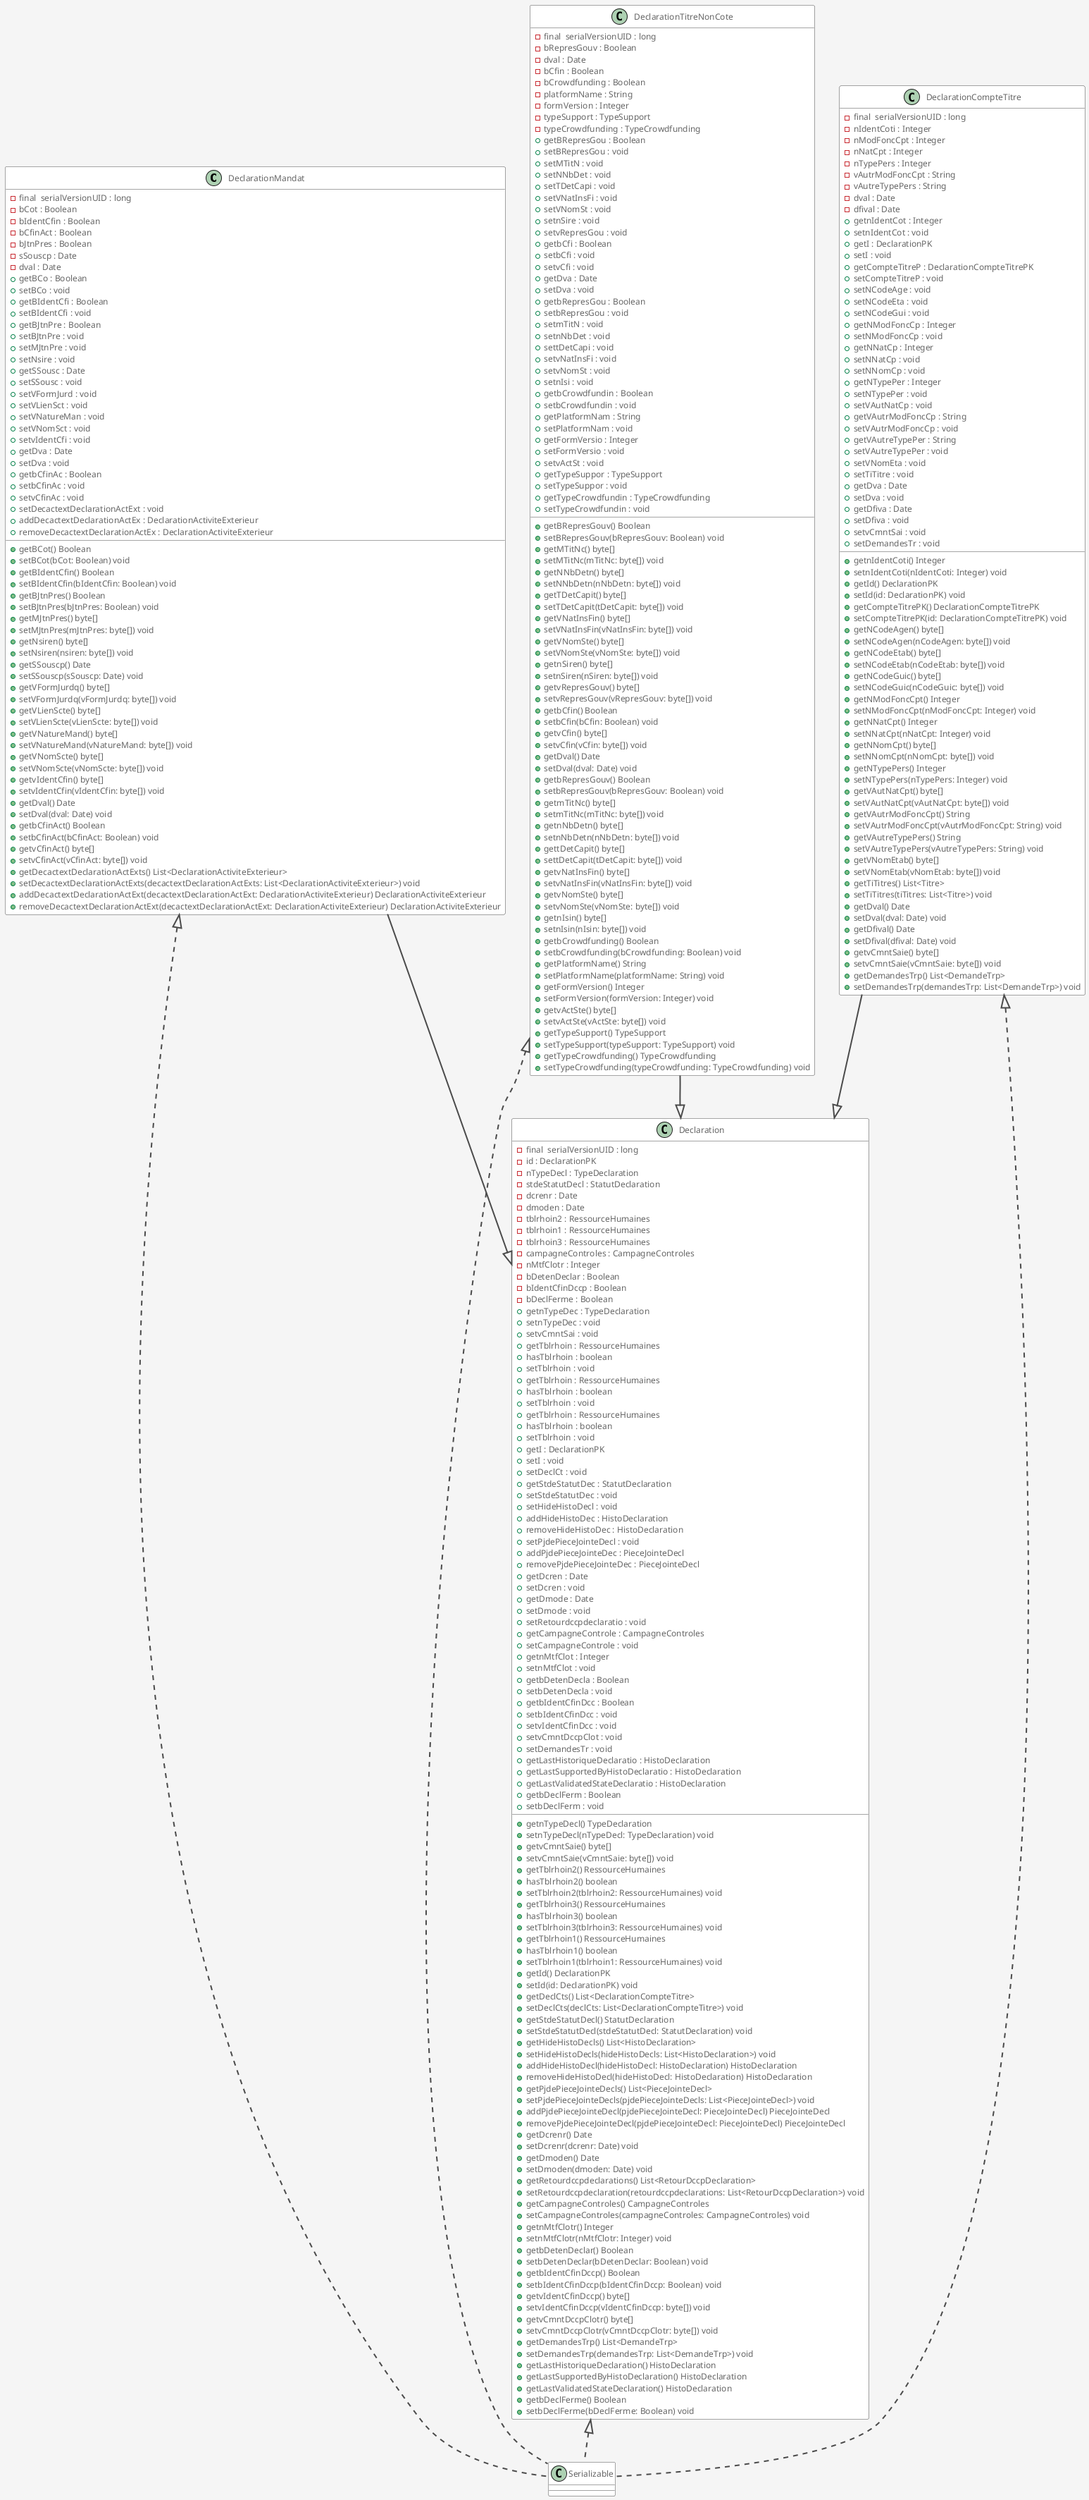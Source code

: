 @startuml
skinparam backgroundColor #F5F5F5
skinparam shadowing false

skinparam class {
  BackgroundColor #FFFFFF
  BorderColor #4A4A4A
  FontName Helvetica
  FontSize 14
  FontColor #333333
  AttributeFontColor #666666
  AttributeFontSize 12
  StereotypeFontSize 12
  StereotypeFontColor #999999
  RoundCorner 15
}

skinparam package {
  BackgroundColor #DDDDDD
  BorderColor #4A4A4A
  FontName Helvetica
  FontSize 14
  FontColor #333333
  RoundCorner 15
}

skinparam Arrow {
  Color #4A4A4A
  Thickness 2
  FontName Helvetica
  FontSize 12
  FontColor #333333
}


class DeclarationMandat {
  - final  serialVersionUID : long
  - bCot : Boolean
  - bIdentCfin : Boolean
  - bCfinAct : Boolean
  - bJtnPres : Boolean
  - sSouscp : Date
  - dval : Date
  + getBCot() Boolean
  + getBCo : Boolean
  + setBCot(bCot: Boolean) void
  + setBCo : void
  + getBIdentCfin() Boolean
  + getBIdentCfi : Boolean
  + setBIdentCfin(bIdentCfin: Boolean) void
  + setBIdentCfi : void
  + getBJtnPres() Boolean
  + getBJtnPre : Boolean
  + setBJtnPres(bJtnPres: Boolean) void
  + setBJtnPre : void
  + getMJtnPres() byte[]
  + setMJtnPres(mJtnPres: byte[]) void
  + setMJtnPre : void
  + getNsiren() byte[]
  + setNsiren(nsiren: byte[]) void
  + setNsire : void
  + getSSouscp() Date
  + getSSousc : Date
  + setSSouscp(sSouscp: Date) void
  + setSSousc : void
  + getVFormJurdq() byte[]
  + setVFormJurdq(vFormJurdq: byte[]) void
  + setVFormJurd : void
  + getVLienScte() byte[]
  + setVLienScte(vLienScte: byte[]) void
  + setVLienSct : void
  + getVNatureMand() byte[]
  + setVNatureMand(vNatureMand: byte[]) void
  + setVNatureMan : void
  + getVNomScte() byte[]
  + setVNomScte(vNomScte: byte[]) void
  + setVNomSct : void
  + getvIdentCfin() byte[]
  + setvIdentCfin(vIdentCfin: byte[]) void
  + setvIdentCfi : void
  + getDval() Date
  + getDva : Date
  + setDval(dval: Date) void
  + setDva : void
  + getbCfinAct() Boolean
  + getbCfinAc : Boolean
  + setbCfinAct(bCfinAct: Boolean) void
  + setbCfinAc : void
  + getvCfinAct() byte[]
  + setvCfinAct(vCfinAct: byte[]) void
  + setvCfinAc : void
  + getDecactextDeclarationActExts() List<DeclarationActiviteExterieur>
  + setDecactextDeclarationActExts(decactextDeclarationActExts: List<DeclarationActiviteExterieur>) void
  + setDecactextDeclarationActExt : void
  + addDecactextDeclarationActExt(decactextDeclarationActExt: DeclarationActiviteExterieur) DeclarationActiviteExterieur
  + addDecactextDeclarationActEx : DeclarationActiviteExterieur
  + removeDecactextDeclarationActExt(decactextDeclarationActExt: DeclarationActiviteExterieur) DeclarationActiviteExterieur
  + removeDecactextDeclarationActEx : DeclarationActiviteExterieur
}


class DeclarationTitreNonCote {
  - final  serialVersionUID : long
  - bRepresGouv : Boolean
  - dval : Date
  - bCfin : Boolean
  - bCrowdfunding : Boolean
  - platformName : String
  - formVersion : Integer
  - typeSupport : TypeSupport
  - typeCrowdfunding : TypeCrowdfunding
  + getBRepresGouv() Boolean
  + getBRepresGou : Boolean
  + setBRepresGouv(bRepresGouv: Boolean) void
  + setBRepresGou : void
  + getMTitNc() byte[]
  + setMTitNc(mTitNc: byte[]) void
  + setMTitN : void
  + getNNbDetn() byte[]
  + setNNbDetn(nNbDetn: byte[]) void
  + setNNbDet : void
  + getTDetCapit() byte[]
  + setTDetCapit(tDetCapit: byte[]) void
  + setTDetCapi : void
  + getVNatInsFin() byte[]
  + setVNatInsFin(vNatInsFin: byte[]) void
  + setVNatInsFi : void
  + getVNomSte() byte[]
  + setVNomSte(vNomSte: byte[]) void
  + setVNomSt : void
  + getnSiren() byte[]
  + setnSiren(nSiren: byte[]) void
  + setnSire : void
  + getvRepresGouv() byte[]
  + setvRepresGouv(vRepresGouv: byte[]) void
  + setvRepresGou : void
  + getbCfin() Boolean
  + getbCfi : Boolean
  + setbCfin(bCfin: Boolean) void
  + setbCfi : void
  + getvCfin() byte[]
  + setvCfin(vCfin: byte[]) void
  + setvCfi : void
  + getDval() Date
  + getDva : Date
  + setDval(dval: Date) void
  + setDva : void
  + getbRepresGouv() Boolean
  + getbRepresGou : Boolean
  + setbRepresGouv(bRepresGouv: Boolean) void
  + setbRepresGou : void
  + getmTitNc() byte[]
  + setmTitNc(mTitNc: byte[]) void
  + setmTitN : void
  + getnNbDetn() byte[]
  + setnNbDetn(nNbDetn: byte[]) void
  + setnNbDet : void
  + gettDetCapit() byte[]
  + settDetCapit(tDetCapit: byte[]) void
  + settDetCapi : void
  + getvNatInsFin() byte[]
  + setvNatInsFin(vNatInsFin: byte[]) void
  + setvNatInsFi : void
  + getvNomSte() byte[]
  + setvNomSte(vNomSte: byte[]) void
  + setvNomSt : void
  + getnIsin() byte[]
  + setnIsin(nIsin: byte[]) void
  + setnIsi : void
  + getbCrowdfunding() Boolean
  + getbCrowdfundin : Boolean
  + setbCrowdfunding(bCrowdfunding: Boolean) void
  + setbCrowdfundin : void
  + getPlatformName() String
  + getPlatformNam : String
  + setPlatformName(platformName: String) void
  + setPlatformNam : void
  + getFormVersion() Integer
  + getFormVersio : Integer
  + setFormVersion(formVersion: Integer) void
  + setFormVersio : void
  + getvActSte() byte[]
  + setvActSte(vActSte: byte[]) void
  + setvActSt : void
  + getTypeSupport() TypeSupport
  + getTypeSuppor : TypeSupport
  + setTypeSupport(typeSupport: TypeSupport) void
  + setTypeSuppor : void
  + getTypeCrowdfunding() TypeCrowdfunding
  + getTypeCrowdfundin : TypeCrowdfunding
  + setTypeCrowdfunding(typeCrowdfunding: TypeCrowdfunding) void
  + setTypeCrowdfundin : void
}


class DeclarationCompteTitre {
  - final  serialVersionUID : long
  - nIdentCoti : Integer
  - nModFoncCpt : Integer
  - nNatCpt : Integer
  - nTypePers : Integer
  - vAutrModFoncCpt : String
  - vAutreTypePers : String
  - dval : Date
  - dfival : Date
  + getnIdentCoti() Integer
  + getnIdentCot : Integer
  + setnIdentCoti(nIdentCoti: Integer) void
  + setnIdentCot : void
  + getId() DeclarationPK
  + getI : DeclarationPK
  + setId(id: DeclarationPK) void
  + setI : void
  + getCompteTitrePK() DeclarationCompteTitrePK
  + getCompteTitreP : DeclarationCompteTitrePK
  + setCompteTitrePK(id: DeclarationCompteTitrePK) void
  + setCompteTitreP : void
  + getNCodeAgen() byte[]
  + setNCodeAgen(nCodeAgen: byte[]) void
  + setNCodeAge : void
  + getNCodeEtab() byte[]
  + setNCodeEtab(nCodeEtab: byte[]) void
  + setNCodeEta : void
  + getNCodeGuic() byte[]
  + setNCodeGuic(nCodeGuic: byte[]) void
  + setNCodeGui : void
  + getNModFoncCpt() Integer
  + getNModFoncCp : Integer
  + setNModFoncCpt(nModFoncCpt: Integer) void
  + setNModFoncCp : void
  + getNNatCpt() Integer
  + getNNatCp : Integer
  + setNNatCpt(nNatCpt: Integer) void
  + setNNatCp : void
  + getNNomCpt() byte[]
  + setNNomCpt(nNomCpt: byte[]) void
  + setNNomCp : void
  + getNTypePers() Integer
  + getNTypePer : Integer
  + setNTypePers(nTypePers: Integer) void
  + setNTypePer : void
  + getVAutNatCpt() byte[]
  + setVAutNatCpt(vAutNatCpt: byte[]) void
  + setVAutNatCp : void
  + getVAutrModFoncCpt() String
  + getVAutrModFoncCp : String
  + setVAutrModFoncCpt(vAutrModFoncCpt: String) void
  + setVAutrModFoncCp : void
  + getVAutreTypePers() String
  + getVAutreTypePer : String
  + setVAutreTypePers(vAutreTypePers: String) void
  + setVAutreTypePer : void
  + getVNomEtab() byte[]
  + setVNomEtab(vNomEtab: byte[]) void
  + setVNomEta : void
  + getTiTitres() List<Titre>
  + setTiTitres(tiTitres: List<Titre>) void
  + setTiTitre : void
  + getDval() Date
  + getDva : Date
  + setDval(dval: Date) void
  + setDva : void
  + getDfival() Date
  + getDfiva : Date
  + setDfival(dfival: Date) void
  + setDfiva : void
  + getvCmntSaie() byte[]
  + setvCmntSaie(vCmntSaie: byte[]) void
  + setvCmntSai : void
  + getDemandesTrp() List<DemandeTrp>
  + setDemandesTrp(demandesTrp: List<DemandeTrp>) void
  + setDemandesTr : void
}


class Declaration {
  - final  serialVersionUID : long
  - id : DeclarationPK
  - nTypeDecl : TypeDeclaration
  - stdeStatutDecl : StatutDeclaration
  - dcrenr : Date
  - dmoden : Date
  - tblrhoin2 : RessourceHumaines
  - tblrhoin1 : RessourceHumaines
  - tblrhoin3 : RessourceHumaines
  - campagneControles : CampagneControles
  - nMtfClotr : Integer
  - bDetenDeclar : Boolean
  - bIdentCfinDccp : Boolean
  - bDeclFerme : Boolean
  + getnTypeDecl() TypeDeclaration
  + getnTypeDec : TypeDeclaration
  + setnTypeDecl(nTypeDecl: TypeDeclaration) void
  + setnTypeDec : void
  + getvCmntSaie() byte[]
  + setvCmntSaie(vCmntSaie: byte[]) void
  + setvCmntSai : void
  + getTblrhoin2() RessourceHumaines
  + getTblrhoin : RessourceHumaines
  + hasTblrhoin2() boolean
  + hasTblrhoin : boolean
  + setTblrhoin2(tblrhoin2: RessourceHumaines) void
  + setTblrhoin : void
  + getTblrhoin3() RessourceHumaines
  + getTblrhoin : RessourceHumaines
  + hasTblrhoin3() boolean
  + hasTblrhoin : boolean
  + setTblrhoin3(tblrhoin3: RessourceHumaines) void
  + setTblrhoin : void
  + getTblrhoin1() RessourceHumaines
  + getTblrhoin : RessourceHumaines
  + hasTblrhoin1() boolean
  + hasTblrhoin : boolean
  + setTblrhoin1(tblrhoin1: RessourceHumaines) void
  + setTblrhoin : void
  + getId() DeclarationPK
  + getI : DeclarationPK
  + setId(id: DeclarationPK) void
  + setI : void
  + getDeclCts() List<DeclarationCompteTitre>
  + setDeclCts(declCts: List<DeclarationCompteTitre>) void
  + setDeclCt : void
  + getStdeStatutDecl() StatutDeclaration
  + getStdeStatutDec : StatutDeclaration
  + setStdeStatutDecl(stdeStatutDecl: StatutDeclaration) void
  + setStdeStatutDec : void
  + getHideHistoDecls() List<HistoDeclaration>
  + setHideHistoDecls(hideHistoDecls: List<HistoDeclaration>) void
  + setHideHistoDecl : void
  + addHideHistoDecl(hideHistoDecl: HistoDeclaration) HistoDeclaration
  + addHideHistoDec : HistoDeclaration
  + removeHideHistoDecl(hideHistoDecl: HistoDeclaration) HistoDeclaration
  + removeHideHistoDec : HistoDeclaration
  + getPjdePieceJointeDecls() List<PieceJointeDecl>
  + setPjdePieceJointeDecls(pjdePieceJointeDecls: List<PieceJointeDecl>) void
  + setPjdePieceJointeDecl : void
  + addPjdePieceJointeDecl(pjdePieceJointeDecl: PieceJointeDecl) PieceJointeDecl
  + addPjdePieceJointeDec : PieceJointeDecl
  + removePjdePieceJointeDecl(pjdePieceJointeDecl: PieceJointeDecl) PieceJointeDecl
  + removePjdePieceJointeDec : PieceJointeDecl
  + getDcrenr() Date
  + getDcren : Date
  + setDcrenr(dcrenr: Date) void
  + setDcren : void
  + getDmoden() Date
  + getDmode : Date
  + setDmoden(dmoden: Date) void
  + setDmode : void
  + getRetourdccpdeclarations() List<RetourDccpDeclaration>
  + setRetourdccpdeclaration(retourdccpdeclarations: List<RetourDccpDeclaration>) void
  + setRetourdccpdeclaratio : void
  + getCampagneControles() CampagneControles
  + getCampagneControle : CampagneControles
  + setCampagneControles(campagneControles: CampagneControles) void
  + setCampagneControle : void
  + getnMtfClotr() Integer
  + getnMtfClot : Integer
  + setnMtfClotr(nMtfClotr: Integer) void
  + setnMtfClot : void
  + getbDetenDeclar() Boolean
  + getbDetenDecla : Boolean
  + setbDetenDeclar(bDetenDeclar: Boolean) void
  + setbDetenDecla : void
  + getbIdentCfinDccp() Boolean
  + getbIdentCfinDcc : Boolean
  + setbIdentCfinDccp(bIdentCfinDccp: Boolean) void
  + setbIdentCfinDcc : void
  + getvIdentCfinDccp() byte[]
  + setvIdentCfinDccp(vIdentCfinDccp: byte[]) void
  + setvIdentCfinDcc : void
  + getvCmntDccpClotr() byte[]
  + setvCmntDccpClotr(vCmntDccpClotr: byte[]) void
  + setvCmntDccpClot : void
  + getDemandesTrp() List<DemandeTrp>
  + setDemandesTrp(demandesTrp: List<DemandeTrp>) void
  + setDemandesTr : void
  + getLastHistoriqueDeclaration() HistoDeclaration
  + getLastHistoriqueDeclaratio : HistoDeclaration
  + getLastSupportedByHistoDeclaration() HistoDeclaration
  + getLastSupportedByHistoDeclaratio : HistoDeclaration
  + getLastValidatedStateDeclaration() HistoDeclaration
  + getLastValidatedStateDeclaratio : HistoDeclaration
  + getbDeclFerme() Boolean
  + getbDeclFerm : Boolean
  + setbDeclFerme(bDeclFerme: Boolean) void
  + setbDeclFerm : void
}


DeclarationTitreNonCote --|> Declaration
DeclarationTitreNonCote <|.. Serializable
DeclarationMandat --|> Declaration
DeclarationMandat <|.. Serializable
DeclarationCompteTitre --|> Declaration
DeclarationCompteTitre <|.. Serializable
Declaration <|.. Serializable


@enduml